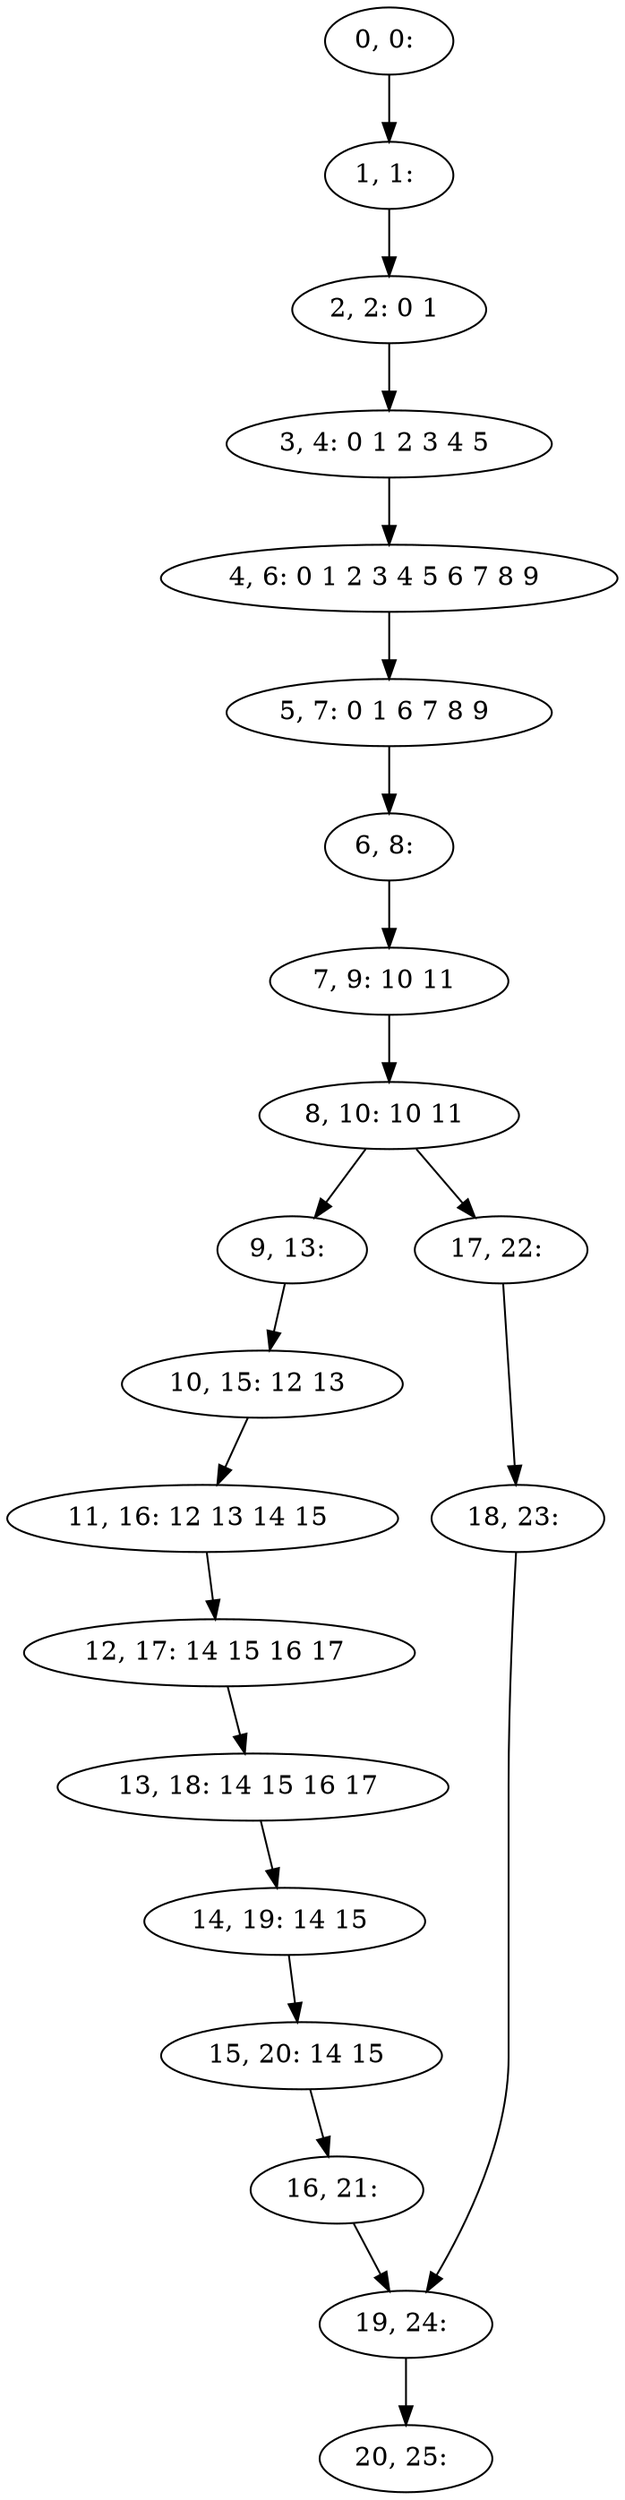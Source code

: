 digraph G {
0[label="0, 0: "];
1[label="1, 1: "];
2[label="2, 2: 0 1 "];
3[label="3, 4: 0 1 2 3 4 5 "];
4[label="4, 6: 0 1 2 3 4 5 6 7 8 9 "];
5[label="5, 7: 0 1 6 7 8 9 "];
6[label="6, 8: "];
7[label="7, 9: 10 11 "];
8[label="8, 10: 10 11 "];
9[label="9, 13: "];
10[label="10, 15: 12 13 "];
11[label="11, 16: 12 13 14 15 "];
12[label="12, 17: 14 15 16 17 "];
13[label="13, 18: 14 15 16 17 "];
14[label="14, 19: 14 15 "];
15[label="15, 20: 14 15 "];
16[label="16, 21: "];
17[label="17, 22: "];
18[label="18, 23: "];
19[label="19, 24: "];
20[label="20, 25: "];
0->1 ;
1->2 ;
2->3 ;
3->4 ;
4->5 ;
5->6 ;
6->7 ;
7->8 ;
8->9 ;
8->17 ;
9->10 ;
10->11 ;
11->12 ;
12->13 ;
13->14 ;
14->15 ;
15->16 ;
16->19 ;
17->18 ;
18->19 ;
19->20 ;
}
